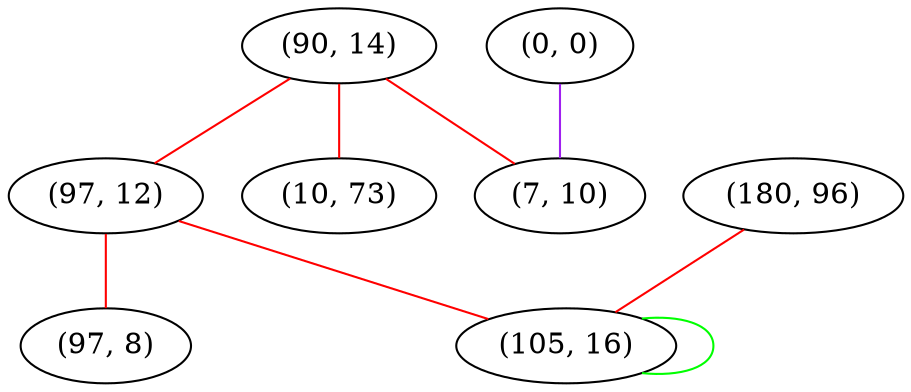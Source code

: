 graph "" {
"(90, 14)";
"(97, 12)";
"(97, 8)";
"(180, 96)";
"(105, 16)";
"(0, 0)";
"(7, 10)";
"(10, 73)";
"(90, 14)" -- "(97, 12)"  [color=red, key=0, weight=1];
"(90, 14)" -- "(10, 73)"  [color=red, key=0, weight=1];
"(90, 14)" -- "(7, 10)"  [color=red, key=0, weight=1];
"(97, 12)" -- "(105, 16)"  [color=red, key=0, weight=1];
"(97, 12)" -- "(97, 8)"  [color=red, key=0, weight=1];
"(180, 96)" -- "(105, 16)"  [color=red, key=0, weight=1];
"(105, 16)" -- "(105, 16)"  [color=green, key=0, weight=2];
"(0, 0)" -- "(7, 10)"  [color=purple, key=0, weight=4];
}
